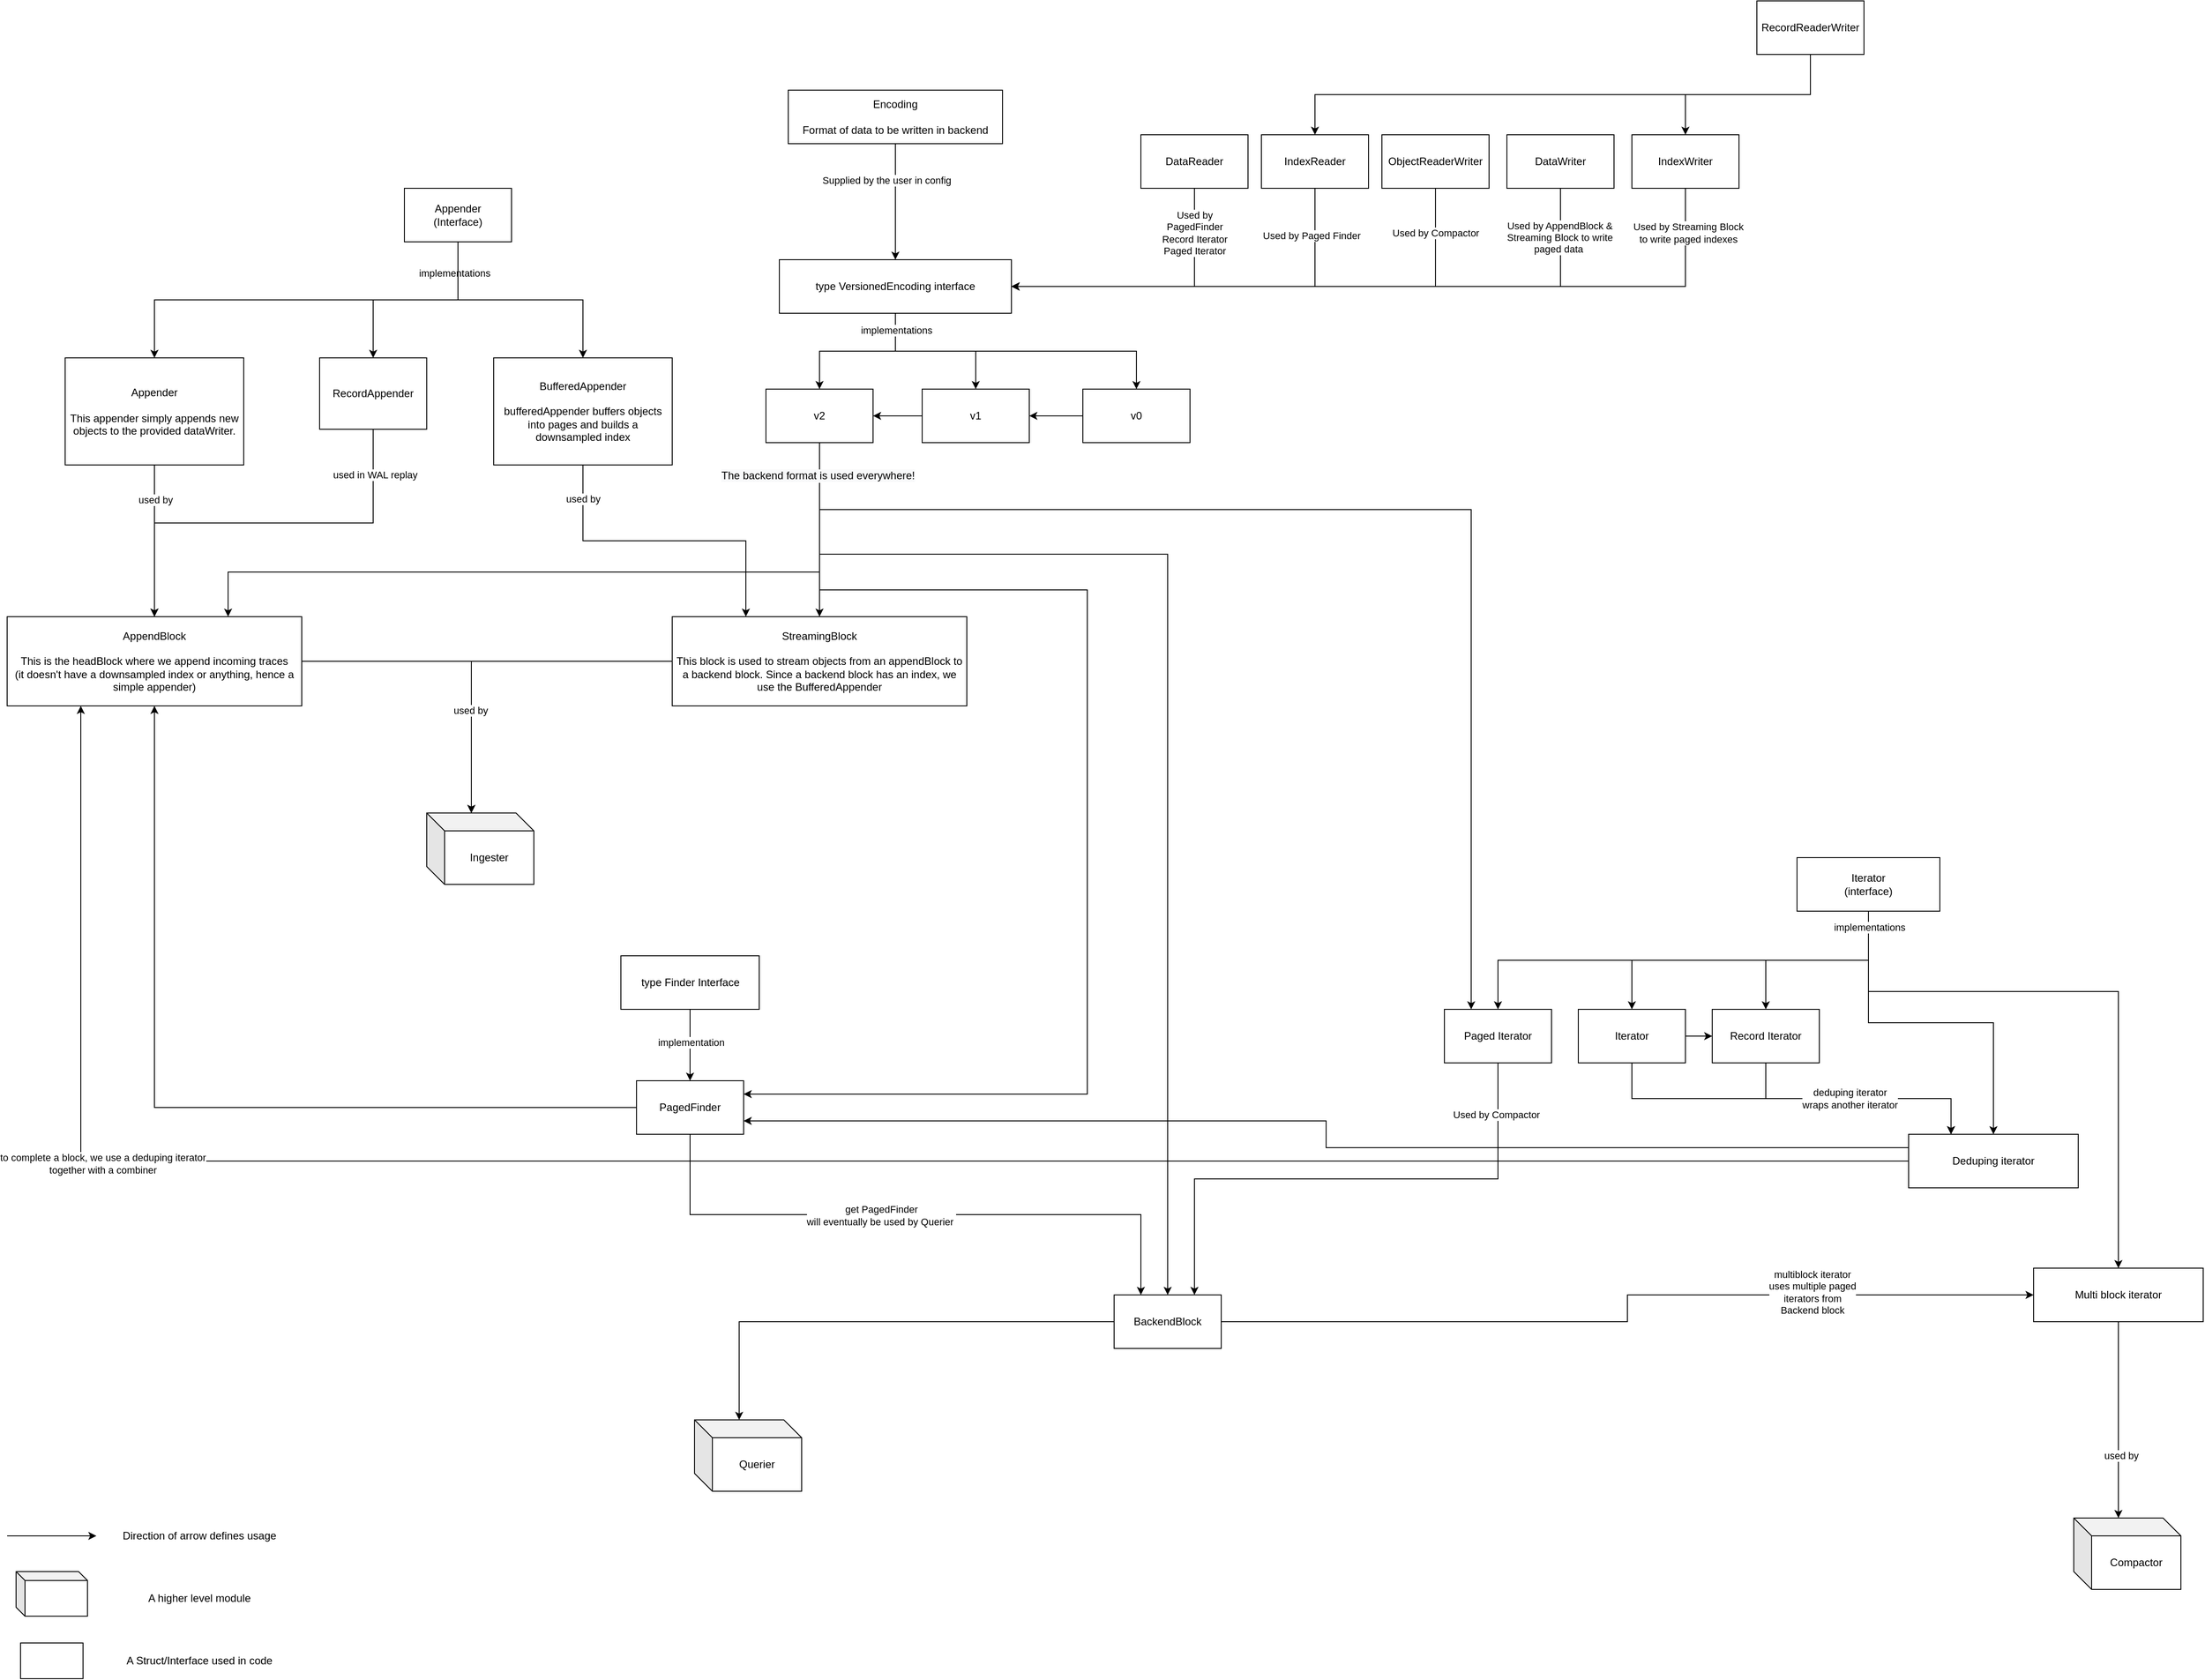 <mxfile version="14.2.3" type="device"><diagram id="fipMrtXJD5Bw3guFqnoV" name="Page-1"><mxGraphModel dx="4753" dy="2453" grid="1" gridSize="10" guides="1" tooltips="1" connect="1" arrows="1" fold="1" page="1" pageScale="1" pageWidth="3300" pageHeight="2339" math="0" shadow="0"><root><mxCell id="0"/><mxCell id="1" parent="0"/><mxCell id="oJI7bZxkLJ5yj7FFp4Nc-57" style="edgeStyle=orthogonalEdgeStyle;rounded=0;orthogonalLoop=1;jettySize=auto;html=1;exitX=0.5;exitY=1;exitDx=0;exitDy=0;entryX=0.5;entryY=0;entryDx=0;entryDy=0;" edge="1" parent="1" source="oJI7bZxkLJ5yj7FFp4Nc-1" target="oJI7bZxkLJ5yj7FFp4Nc-7"><mxGeometry relative="1" as="geometry"/></mxCell><mxCell id="oJI7bZxkLJ5yj7FFp4Nc-58" style="edgeStyle=orthogonalEdgeStyle;rounded=0;orthogonalLoop=1;jettySize=auto;html=1;exitX=0.5;exitY=1;exitDx=0;exitDy=0;" edge="1" parent="1" source="oJI7bZxkLJ5yj7FFp4Nc-1" target="oJI7bZxkLJ5yj7FFp4Nc-8"><mxGeometry relative="1" as="geometry"/></mxCell><mxCell id="oJI7bZxkLJ5yj7FFp4Nc-85" value="implementations" style="edgeLabel;html=1;align=center;verticalAlign=middle;resizable=0;points=[];" vertex="1" connectable="0" parent="oJI7bZxkLJ5yj7FFp4Nc-58"><mxGeometry x="-0.741" y="-4" relative="1" as="geometry"><mxPoint as="offset"/></mxGeometry></mxCell><mxCell id="oJI7bZxkLJ5yj7FFp4Nc-180" style="edgeStyle=orthogonalEdgeStyle;rounded=0;orthogonalLoop=1;jettySize=auto;html=1;exitX=0.5;exitY=1;exitDx=0;exitDy=0;entryX=0.5;entryY=0;entryDx=0;entryDy=0;" edge="1" parent="1" source="oJI7bZxkLJ5yj7FFp4Nc-1" target="oJI7bZxkLJ5yj7FFp4Nc-179"><mxGeometry relative="1" as="geometry"><mxPoint x="180" y="830" as="targetPoint"/></mxGeometry></mxCell><mxCell id="oJI7bZxkLJ5yj7FFp4Nc-1" value="Appender&lt;br&gt;(Interface)" style="rounded=0;whiteSpace=wrap;html=1;" vertex="1" parent="1"><mxGeometry x="495" y="640" width="120" height="60" as="geometry"/></mxCell><mxCell id="oJI7bZxkLJ5yj7FFp4Nc-109" style="edgeStyle=orthogonalEdgeStyle;rounded=0;orthogonalLoop=1;jettySize=auto;html=1;exitX=0;exitY=0.5;exitDx=0;exitDy=0;entryX=0;entryY=0;entryDx=50;entryDy=0;entryPerimeter=0;" edge="1" parent="1" source="oJI7bZxkLJ5yj7FFp4Nc-2" target="oJI7bZxkLJ5yj7FFp4Nc-107"><mxGeometry relative="1" as="geometry"/></mxCell><mxCell id="oJI7bZxkLJ5yj7FFp4Nc-2" value="StreamingBlock&lt;br&gt;&lt;br&gt;This block is used to stream objects from an appendBlock to a backend block. Since a backend block has an index, we use the BufferedAppender" style="rounded=0;whiteSpace=wrap;html=1;" vertex="1" parent="1"><mxGeometry x="795" y="1120" width="330" height="100" as="geometry"/></mxCell><mxCell id="oJI7bZxkLJ5yj7FFp4Nc-7" value="Appender&lt;br&gt;&lt;div&gt;&lt;br&gt;&lt;/div&gt;&lt;div&gt;This appender simply appends new objects&amp;nbsp;&lt;span&gt;to the provided dataWriter.&lt;/span&gt;&lt;/div&gt;" style="rounded=0;whiteSpace=wrap;html=1;" vertex="1" parent="1"><mxGeometry x="115" y="830" width="200" height="120" as="geometry"/></mxCell><mxCell id="oJI7bZxkLJ5yj7FFp4Nc-46" style="edgeStyle=orthogonalEdgeStyle;rounded=0;orthogonalLoop=1;jettySize=auto;html=1;exitX=0.5;exitY=1;exitDx=0;exitDy=0;entryX=0.25;entryY=0;entryDx=0;entryDy=0;" edge="1" parent="1" source="oJI7bZxkLJ5yj7FFp4Nc-8" target="oJI7bZxkLJ5yj7FFp4Nc-2"><mxGeometry relative="1" as="geometry"/></mxCell><mxCell id="oJI7bZxkLJ5yj7FFp4Nc-95" value="used by" style="edgeLabel;html=1;align=center;verticalAlign=middle;resizable=0;points=[];" vertex="1" connectable="0" parent="oJI7bZxkLJ5yj7FFp4Nc-46"><mxGeometry x="-0.783" relative="1" as="geometry"><mxPoint as="offset"/></mxGeometry></mxCell><mxCell id="oJI7bZxkLJ5yj7FFp4Nc-8" value="BufferedAppender&lt;br&gt;&lt;br&gt;&lt;div&gt;bufferedAppender buffers objects into pages and builds a downsampled&amp;nbsp;&lt;span&gt;index&lt;/span&gt;&lt;/div&gt;" style="rounded=0;whiteSpace=wrap;html=1;" vertex="1" parent="1"><mxGeometry x="595" y="830" width="200" height="120" as="geometry"/></mxCell><mxCell id="oJI7bZxkLJ5yj7FFp4Nc-41" style="edgeStyle=orthogonalEdgeStyle;rounded=0;orthogonalLoop=1;jettySize=auto;html=1;exitX=0.5;exitY=1;exitDx=0;exitDy=0;entryX=0.5;entryY=0;entryDx=0;entryDy=0;" edge="1" parent="1" source="oJI7bZxkLJ5yj7FFp4Nc-15" target="oJI7bZxkLJ5yj7FFp4Nc-19"><mxGeometry relative="1" as="geometry"/></mxCell><mxCell id="oJI7bZxkLJ5yj7FFp4Nc-42" style="edgeStyle=orthogonalEdgeStyle;rounded=0;orthogonalLoop=1;jettySize=auto;html=1;exitX=0.5;exitY=1;exitDx=0;exitDy=0;entryX=0.5;entryY=0;entryDx=0;entryDy=0;" edge="1" parent="1" source="oJI7bZxkLJ5yj7FFp4Nc-15" target="oJI7bZxkLJ5yj7FFp4Nc-18"><mxGeometry relative="1" as="geometry"/></mxCell><mxCell id="oJI7bZxkLJ5yj7FFp4Nc-43" style="edgeStyle=orthogonalEdgeStyle;rounded=0;orthogonalLoop=1;jettySize=auto;html=1;exitX=0.5;exitY=1;exitDx=0;exitDy=0;entryX=0.5;entryY=0;entryDx=0;entryDy=0;" edge="1" parent="1" source="oJI7bZxkLJ5yj7FFp4Nc-15" target="oJI7bZxkLJ5yj7FFp4Nc-17"><mxGeometry relative="1" as="geometry"/></mxCell><mxCell id="oJI7bZxkLJ5yj7FFp4Nc-86" value="implementations" style="edgeLabel;html=1;align=center;verticalAlign=middle;resizable=0;points=[];" vertex="1" connectable="0" parent="oJI7bZxkLJ5yj7FFp4Nc-43"><mxGeometry x="-0.897" y="1" relative="1" as="geometry"><mxPoint as="offset"/></mxGeometry></mxCell><mxCell id="oJI7bZxkLJ5yj7FFp4Nc-15" value="type VersionedEncoding interface" style="rounded=0;whiteSpace=wrap;html=1;" vertex="1" parent="1"><mxGeometry x="915" y="720" width="260" height="60" as="geometry"/></mxCell><mxCell id="oJI7bZxkLJ5yj7FFp4Nc-191" style="edgeStyle=orthogonalEdgeStyle;rounded=0;orthogonalLoop=1;jettySize=auto;html=1;exitX=0;exitY=0.5;exitDx=0;exitDy=0;entryX=1;entryY=0.5;entryDx=0;entryDy=0;" edge="1" parent="1" source="oJI7bZxkLJ5yj7FFp4Nc-17" target="oJI7bZxkLJ5yj7FFp4Nc-18"><mxGeometry relative="1" as="geometry"/></mxCell><mxCell id="oJI7bZxkLJ5yj7FFp4Nc-17" value="v0" style="whiteSpace=wrap;html=1;" vertex="1" parent="1"><mxGeometry x="1255" y="865" width="120" height="60" as="geometry"/></mxCell><mxCell id="oJI7bZxkLJ5yj7FFp4Nc-192" style="edgeStyle=orthogonalEdgeStyle;rounded=0;orthogonalLoop=1;jettySize=auto;html=1;exitX=0;exitY=0.5;exitDx=0;exitDy=0;entryX=1;entryY=0.5;entryDx=0;entryDy=0;" edge="1" parent="1" source="oJI7bZxkLJ5yj7FFp4Nc-18" target="oJI7bZxkLJ5yj7FFp4Nc-19"><mxGeometry relative="1" as="geometry"/></mxCell><mxCell id="oJI7bZxkLJ5yj7FFp4Nc-18" value="v1" style="whiteSpace=wrap;html=1;" vertex="1" parent="1"><mxGeometry x="1075" y="865" width="120" height="60" as="geometry"/></mxCell><mxCell id="oJI7bZxkLJ5yj7FFp4Nc-51" style="edgeStyle=orthogonalEdgeStyle;rounded=0;orthogonalLoop=1;jettySize=auto;html=1;exitX=0.5;exitY=1;exitDx=0;exitDy=0;entryX=0.5;entryY=0;entryDx=0;entryDy=0;" edge="1" parent="1" source="oJI7bZxkLJ5yj7FFp4Nc-19" target="oJI7bZxkLJ5yj7FFp4Nc-2"><mxGeometry relative="1" as="geometry"/></mxCell><mxCell id="oJI7bZxkLJ5yj7FFp4Nc-56" style="edgeStyle=orthogonalEdgeStyle;rounded=0;orthogonalLoop=1;jettySize=auto;html=1;exitX=0.5;exitY=1;exitDx=0;exitDy=0;entryX=0.5;entryY=0;entryDx=0;entryDy=0;" edge="1" parent="1" source="oJI7bZxkLJ5yj7FFp4Nc-19" target="oJI7bZxkLJ5yj7FFp4Nc-55"><mxGeometry relative="1" as="geometry"><mxPoint x="1370.0" y="1310" as="targetPoint"/><Array as="points"><mxPoint x="960" y="1050"/><mxPoint x="1350" y="1050"/></Array></mxGeometry></mxCell><mxCell id="oJI7bZxkLJ5yj7FFp4Nc-168" style="edgeStyle=orthogonalEdgeStyle;rounded=0;orthogonalLoop=1;jettySize=auto;html=1;exitX=0.5;exitY=1;exitDx=0;exitDy=0;entryX=0.25;entryY=0;entryDx=0;entryDy=0;" edge="1" parent="1" source="oJI7bZxkLJ5yj7FFp4Nc-19" target="oJI7bZxkLJ5yj7FFp4Nc-98"><mxGeometry relative="1" as="geometry"><Array as="points"><mxPoint x="960" y="1000"/><mxPoint x="1690" y="1000"/></Array></mxGeometry></mxCell><mxCell id="oJI7bZxkLJ5yj7FFp4Nc-170" style="edgeStyle=orthogonalEdgeStyle;rounded=0;orthogonalLoop=1;jettySize=auto;html=1;exitX=0.5;exitY=1;exitDx=0;exitDy=0;entryX=1;entryY=0.25;entryDx=0;entryDy=0;" edge="1" parent="1" source="oJI7bZxkLJ5yj7FFp4Nc-19" target="oJI7bZxkLJ5yj7FFp4Nc-59"><mxGeometry relative="1" as="geometry"><Array as="points"><mxPoint x="960" y="1090"/><mxPoint x="1260" y="1090"/><mxPoint x="1260" y="1655"/></Array></mxGeometry></mxCell><mxCell id="oJI7bZxkLJ5yj7FFp4Nc-187" style="edgeStyle=orthogonalEdgeStyle;rounded=0;orthogonalLoop=1;jettySize=auto;html=1;exitX=0.5;exitY=1;exitDx=0;exitDy=0;entryX=0.75;entryY=0;entryDx=0;entryDy=0;" edge="1" parent="1" source="oJI7bZxkLJ5yj7FFp4Nc-19" target="oJI7bZxkLJ5yj7FFp4Nc-20"><mxGeometry relative="1" as="geometry"><Array as="points"><mxPoint x="960" y="1070"/><mxPoint x="297" y="1070"/></Array></mxGeometry></mxCell><mxCell id="oJI7bZxkLJ5yj7FFp4Nc-190" value="&lt;span style=&quot;font-size: 12px ; background-color: rgb(248 , 249 , 250)&quot;&gt;The backend format is used everywhere!&lt;/span&gt;" style="edgeLabel;html=1;align=center;verticalAlign=middle;resizable=0;points=[];" vertex="1" connectable="0" parent="oJI7bZxkLJ5yj7FFp4Nc-187"><mxGeometry x="-0.914" y="-2" relative="1" as="geometry"><mxPoint as="offset"/></mxGeometry></mxCell><mxCell id="oJI7bZxkLJ5yj7FFp4Nc-19" value="v2" style="whiteSpace=wrap;html=1;" vertex="1" parent="1"><mxGeometry x="900" y="865" width="120" height="60" as="geometry"/></mxCell><mxCell id="oJI7bZxkLJ5yj7FFp4Nc-108" style="edgeStyle=orthogonalEdgeStyle;rounded=0;orthogonalLoop=1;jettySize=auto;html=1;exitX=1;exitY=0.5;exitDx=0;exitDy=0;entryX=0;entryY=0;entryDx=50;entryDy=0;entryPerimeter=0;" edge="1" parent="1" source="oJI7bZxkLJ5yj7FFp4Nc-20" target="oJI7bZxkLJ5yj7FFp4Nc-107"><mxGeometry relative="1" as="geometry"/></mxCell><mxCell id="oJI7bZxkLJ5yj7FFp4Nc-110" value="used by" style="edgeLabel;html=1;align=center;verticalAlign=middle;resizable=0;points=[];" vertex="1" connectable="0" parent="oJI7bZxkLJ5yj7FFp4Nc-108"><mxGeometry x="0.362" y="-1" relative="1" as="geometry"><mxPoint as="offset"/></mxGeometry></mxCell><mxCell id="oJI7bZxkLJ5yj7FFp4Nc-20" value="AppendBlock&lt;br&gt;&lt;br&gt;This is the headBlock where we append incoming traces&lt;br&gt;(it doesn't have a downsampled index or anything, hence a simple appender)" style="rounded=0;whiteSpace=wrap;html=1;" vertex="1" parent="1"><mxGeometry x="50" y="1120" width="330" height="100" as="geometry"/></mxCell><mxCell id="oJI7bZxkLJ5yj7FFp4Nc-22" style="edgeStyle=orthogonalEdgeStyle;rounded=0;orthogonalLoop=1;jettySize=auto;html=1;exitX=0.5;exitY=1;exitDx=0;exitDy=0;entryX=0.5;entryY=0;entryDx=0;entryDy=0;" edge="1" parent="1" target="oJI7bZxkLJ5yj7FFp4Nc-20" source="oJI7bZxkLJ5yj7FFp4Nc-7"><mxGeometry relative="1" as="geometry"><mxPoint x="985" y="730" as="sourcePoint"/><mxPoint x="570" y="1060" as="targetPoint"/></mxGeometry></mxCell><mxCell id="oJI7bZxkLJ5yj7FFp4Nc-96" value="used by" style="edgeLabel;html=1;align=center;verticalAlign=middle;resizable=0;points=[];" vertex="1" connectable="0" parent="oJI7bZxkLJ5yj7FFp4Nc-22"><mxGeometry x="-0.543" y="1" relative="1" as="geometry"><mxPoint as="offset"/></mxGeometry></mxCell><mxCell id="oJI7bZxkLJ5yj7FFp4Nc-29" value="Encoding&lt;br&gt;&lt;br&gt;Format of data to be written in backend" style="whiteSpace=wrap;html=1;" vertex="1" parent="1"><mxGeometry x="925" y="530" width="240" height="60" as="geometry"/></mxCell><mxCell id="oJI7bZxkLJ5yj7FFp4Nc-31" value="" style="endArrow=classic;html=1;exitX=0.5;exitY=1;exitDx=0;exitDy=0;entryX=0.5;entryY=0;entryDx=0;entryDy=0;" edge="1" parent="1" source="oJI7bZxkLJ5yj7FFp4Nc-29" target="oJI7bZxkLJ5yj7FFp4Nc-15"><mxGeometry width="50" height="50" relative="1" as="geometry"><mxPoint x="1535.0" y="600" as="sourcePoint"/><mxPoint x="1230" y="740" as="targetPoint"/></mxGeometry></mxCell><mxCell id="oJI7bZxkLJ5yj7FFp4Nc-32" value="Supplied by the user in config" style="edgeLabel;html=1;align=center;verticalAlign=middle;resizable=0;points=[];" vertex="1" connectable="0" parent="oJI7bZxkLJ5yj7FFp4Nc-31"><mxGeometry x="-0.429" relative="1" as="geometry"><mxPoint x="-10" y="3.33" as="offset"/></mxGeometry></mxCell><mxCell id="oJI7bZxkLJ5yj7FFp4Nc-103" style="edgeStyle=orthogonalEdgeStyle;rounded=0;orthogonalLoop=1;jettySize=auto;html=1;exitX=1;exitY=0.5;exitDx=0;exitDy=0;entryX=0;entryY=0.5;entryDx=0;entryDy=0;" edge="1" parent="1" source="oJI7bZxkLJ5yj7FFp4Nc-55" target="oJI7bZxkLJ5yj7FFp4Nc-68"><mxGeometry relative="1" as="geometry"><mxPoint x="1650.0" y="1910" as="sourcePoint"/></mxGeometry></mxCell><mxCell id="oJI7bZxkLJ5yj7FFp4Nc-104" value="multiblock iterator&lt;br&gt;uses multiple paged&lt;br&gt;iterators from&lt;br&gt;Backend block" style="edgeLabel;html=1;align=center;verticalAlign=middle;resizable=0;points=[];" vertex="1" connectable="0" parent="oJI7bZxkLJ5yj7FFp4Nc-103"><mxGeometry x="0.471" y="3" relative="1" as="geometry"><mxPoint as="offset"/></mxGeometry></mxCell><mxCell id="oJI7bZxkLJ5yj7FFp4Nc-152" style="edgeStyle=orthogonalEdgeStyle;rounded=0;orthogonalLoop=1;jettySize=auto;html=1;exitX=0;exitY=0.5;exitDx=0;exitDy=0;entryX=0;entryY=0;entryDx=50;entryDy=0;entryPerimeter=0;" edge="1" parent="1" source="oJI7bZxkLJ5yj7FFp4Nc-55" target="oJI7bZxkLJ5yj7FFp4Nc-151"><mxGeometry relative="1" as="geometry"/></mxCell><mxCell id="oJI7bZxkLJ5yj7FFp4Nc-55" value="BackendBlock" style="whiteSpace=wrap;html=1;" vertex="1" parent="1"><mxGeometry x="1290" y="1880" width="120" height="60" as="geometry"/></mxCell><mxCell id="oJI7bZxkLJ5yj7FFp4Nc-63" style="edgeStyle=orthogonalEdgeStyle;rounded=0;orthogonalLoop=1;jettySize=auto;html=1;exitX=0;exitY=0.5;exitDx=0;exitDy=0;entryX=0.5;entryY=1;entryDx=0;entryDy=0;" edge="1" parent="1" source="oJI7bZxkLJ5yj7FFp4Nc-59" target="oJI7bZxkLJ5yj7FFp4Nc-20"><mxGeometry relative="1" as="geometry"/></mxCell><mxCell id="oJI7bZxkLJ5yj7FFp4Nc-165" style="edgeStyle=orthogonalEdgeStyle;rounded=0;orthogonalLoop=1;jettySize=auto;html=1;exitX=0.5;exitY=1;exitDx=0;exitDy=0;entryX=0.25;entryY=0;entryDx=0;entryDy=0;" edge="1" parent="1" source="oJI7bZxkLJ5yj7FFp4Nc-59" target="oJI7bZxkLJ5yj7FFp4Nc-55"><mxGeometry relative="1" as="geometry"/></mxCell><mxCell id="oJI7bZxkLJ5yj7FFp4Nc-166" value="get PagedFinder&lt;br&gt;will eventually be used by Querier&amp;nbsp;" style="edgeLabel;html=1;align=center;verticalAlign=middle;resizable=0;points=[];" vertex="1" connectable="0" parent="oJI7bZxkLJ5yj7FFp4Nc-165"><mxGeometry x="-0.112" y="-1" relative="1" as="geometry"><mxPoint as="offset"/></mxGeometry></mxCell><mxCell id="oJI7bZxkLJ5yj7FFp4Nc-59" value="PagedFinder" style="whiteSpace=wrap;html=1;" vertex="1" parent="1"><mxGeometry x="755" y="1640" width="120" height="60" as="geometry"/></mxCell><mxCell id="oJI7bZxkLJ5yj7FFp4Nc-61" style="edgeStyle=orthogonalEdgeStyle;rounded=0;orthogonalLoop=1;jettySize=auto;html=1;exitX=0.5;exitY=1;exitDx=0;exitDy=0;" edge="1" parent="1" source="oJI7bZxkLJ5yj7FFp4Nc-60" target="oJI7bZxkLJ5yj7FFp4Nc-59"><mxGeometry relative="1" as="geometry"/></mxCell><mxCell id="oJI7bZxkLJ5yj7FFp4Nc-178" value="implementation" style="edgeLabel;html=1;align=center;verticalAlign=middle;resizable=0;points=[];" vertex="1" connectable="0" parent="oJI7bZxkLJ5yj7FFp4Nc-61"><mxGeometry x="-0.092" y="1" relative="1" as="geometry"><mxPoint as="offset"/></mxGeometry></mxCell><mxCell id="oJI7bZxkLJ5yj7FFp4Nc-60" value="type Finder Interface" style="whiteSpace=wrap;html=1;" vertex="1" parent="1"><mxGeometry x="737.5" y="1500" width="155" height="60" as="geometry"/></mxCell><mxCell id="oJI7bZxkLJ5yj7FFp4Nc-70" style="edgeStyle=orthogonalEdgeStyle;rounded=0;orthogonalLoop=1;jettySize=auto;html=1;exitX=0.5;exitY=1;exitDx=0;exitDy=0;" edge="1" parent="1" source="oJI7bZxkLJ5yj7FFp4Nc-64" target="oJI7bZxkLJ5yj7FFp4Nc-66"><mxGeometry relative="1" as="geometry"/></mxCell><mxCell id="oJI7bZxkLJ5yj7FFp4Nc-71" style="edgeStyle=orthogonalEdgeStyle;rounded=0;orthogonalLoop=1;jettySize=auto;html=1;exitX=0.5;exitY=1;exitDx=0;exitDy=0;entryX=0.5;entryY=0;entryDx=0;entryDy=0;" edge="1" parent="1" source="oJI7bZxkLJ5yj7FFp4Nc-64" target="oJI7bZxkLJ5yj7FFp4Nc-67"><mxGeometry relative="1" as="geometry"/></mxCell><mxCell id="oJI7bZxkLJ5yj7FFp4Nc-75" style="edgeStyle=orthogonalEdgeStyle;rounded=0;orthogonalLoop=1;jettySize=auto;html=1;exitX=0.5;exitY=1;exitDx=0;exitDy=0;" edge="1" parent="1" source="oJI7bZxkLJ5yj7FFp4Nc-64" target="oJI7bZxkLJ5yj7FFp4Nc-74"><mxGeometry relative="1" as="geometry"/></mxCell><mxCell id="oJI7bZxkLJ5yj7FFp4Nc-99" style="edgeStyle=orthogonalEdgeStyle;rounded=0;orthogonalLoop=1;jettySize=auto;html=1;exitX=0.5;exitY=1;exitDx=0;exitDy=0;entryX=0.5;entryY=0;entryDx=0;entryDy=0;" edge="1" parent="1" source="oJI7bZxkLJ5yj7FFp4Nc-64" target="oJI7bZxkLJ5yj7FFp4Nc-98"><mxGeometry relative="1" as="geometry"/></mxCell><mxCell id="oJI7bZxkLJ5yj7FFp4Nc-100" style="edgeStyle=orthogonalEdgeStyle;rounded=0;orthogonalLoop=1;jettySize=auto;html=1;exitX=0.5;exitY=1;exitDx=0;exitDy=0;entryX=0.5;entryY=0;entryDx=0;entryDy=0;" edge="1" parent="1" source="oJI7bZxkLJ5yj7FFp4Nc-64" target="oJI7bZxkLJ5yj7FFp4Nc-68"><mxGeometry relative="1" as="geometry"><Array as="points"><mxPoint x="2135" y="1540"/><mxPoint x="2415" y="1540"/></Array></mxGeometry></mxCell><mxCell id="oJI7bZxkLJ5yj7FFp4Nc-64" value="Iterator&lt;br&gt;(interface)" style="whiteSpace=wrap;html=1;" vertex="1" parent="1"><mxGeometry x="2055" y="1390" width="160" height="60" as="geometry"/></mxCell><mxCell id="oJI7bZxkLJ5yj7FFp4Nc-77" style="edgeStyle=orthogonalEdgeStyle;rounded=0;orthogonalLoop=1;jettySize=auto;html=1;exitX=0.5;exitY=1;exitDx=0;exitDy=0;entryX=0.25;entryY=0;entryDx=0;entryDy=0;" edge="1" parent="1" source="oJI7bZxkLJ5yj7FFp4Nc-66" target="oJI7bZxkLJ5yj7FFp4Nc-67"><mxGeometry relative="1" as="geometry"/></mxCell><mxCell id="oJI7bZxkLJ5yj7FFp4Nc-111" style="edgeStyle=orthogonalEdgeStyle;rounded=0;orthogonalLoop=1;jettySize=auto;html=1;exitX=1;exitY=0.5;exitDx=0;exitDy=0;entryX=0;entryY=0.5;entryDx=0;entryDy=0;" edge="1" parent="1" source="oJI7bZxkLJ5yj7FFp4Nc-66" target="oJI7bZxkLJ5yj7FFp4Nc-74"><mxGeometry relative="1" as="geometry"/></mxCell><mxCell id="oJI7bZxkLJ5yj7FFp4Nc-66" value="Iterator" style="whiteSpace=wrap;html=1;" vertex="1" parent="1"><mxGeometry x="1810" y="1560" width="120" height="60" as="geometry"/></mxCell><mxCell id="oJI7bZxkLJ5yj7FFp4Nc-161" style="edgeStyle=orthogonalEdgeStyle;rounded=0;orthogonalLoop=1;jettySize=auto;html=1;exitX=0;exitY=0.5;exitDx=0;exitDy=0;entryX=0.25;entryY=1;entryDx=0;entryDy=0;" edge="1" parent="1" source="oJI7bZxkLJ5yj7FFp4Nc-67" target="oJI7bZxkLJ5yj7FFp4Nc-20"><mxGeometry relative="1" as="geometry"/></mxCell><mxCell id="oJI7bZxkLJ5yj7FFp4Nc-163" value="to complete a block, we use a deduping iterator&lt;br&gt;together with a combiner" style="edgeLabel;html=1;align=center;verticalAlign=middle;resizable=0;points=[];" vertex="1" connectable="0" parent="oJI7bZxkLJ5yj7FFp4Nc-161"><mxGeometry x="0.583" y="2" relative="1" as="geometry"><mxPoint x="1" y="1" as="offset"/></mxGeometry></mxCell><mxCell id="oJI7bZxkLJ5yj7FFp4Nc-172" style="edgeStyle=orthogonalEdgeStyle;rounded=0;orthogonalLoop=1;jettySize=auto;html=1;exitX=0;exitY=0.25;exitDx=0;exitDy=0;entryX=1;entryY=0.75;entryDx=0;entryDy=0;" edge="1" parent="1" source="oJI7bZxkLJ5yj7FFp4Nc-67" target="oJI7bZxkLJ5yj7FFp4Nc-59"><mxGeometry relative="1" as="geometry"/></mxCell><mxCell id="oJI7bZxkLJ5yj7FFp4Nc-67" value="Deduping iterator" style="whiteSpace=wrap;html=1;" vertex="1" parent="1"><mxGeometry x="2180" y="1700" width="190" height="60" as="geometry"/></mxCell><mxCell id="oJI7bZxkLJ5yj7FFp4Nc-83" style="edgeStyle=orthogonalEdgeStyle;rounded=0;orthogonalLoop=1;jettySize=auto;html=1;exitX=0.5;exitY=1;exitDx=0;exitDy=0;entryX=0;entryY=0;entryDx=50.0;entryDy=0;entryPerimeter=0;" edge="1" parent="1" source="oJI7bZxkLJ5yj7FFp4Nc-68" target="oJI7bZxkLJ5yj7FFp4Nc-113"><mxGeometry relative="1" as="geometry"><mxPoint x="2415" y="2130" as="targetPoint"/></mxGeometry></mxCell><mxCell id="oJI7bZxkLJ5yj7FFp4Nc-84" value="used by" style="edgeLabel;html=1;align=center;verticalAlign=middle;resizable=0;points=[];" vertex="1" connectable="0" parent="oJI7bZxkLJ5yj7FFp4Nc-83"><mxGeometry x="0.359" y="3" relative="1" as="geometry"><mxPoint as="offset"/></mxGeometry></mxCell><mxCell id="oJI7bZxkLJ5yj7FFp4Nc-68" value="Multi block iterator" style="whiteSpace=wrap;html=1;" vertex="1" parent="1"><mxGeometry x="2320" y="1850" width="190" height="60" as="geometry"/></mxCell><mxCell id="oJI7bZxkLJ5yj7FFp4Nc-78" style="edgeStyle=orthogonalEdgeStyle;rounded=0;orthogonalLoop=1;jettySize=auto;html=1;exitX=0.5;exitY=1;exitDx=0;exitDy=0;entryX=0.25;entryY=0;entryDx=0;entryDy=0;" edge="1" parent="1" source="oJI7bZxkLJ5yj7FFp4Nc-74" target="oJI7bZxkLJ5yj7FFp4Nc-67"><mxGeometry relative="1" as="geometry"/></mxCell><mxCell id="oJI7bZxkLJ5yj7FFp4Nc-79" value="deduping iterator&lt;br&gt;wraps another iterator" style="edgeLabel;html=1;align=center;verticalAlign=middle;resizable=0;points=[];" vertex="1" connectable="0" parent="oJI7bZxkLJ5yj7FFp4Nc-78"><mxGeometry x="-0.157" relative="1" as="geometry"><mxPoint x="12.76" as="offset"/></mxGeometry></mxCell><mxCell id="oJI7bZxkLJ5yj7FFp4Nc-74" value="Record Iterator" style="whiteSpace=wrap;html=1;" vertex="1" parent="1"><mxGeometry x="1960" y="1560" width="120" height="60" as="geometry"/></mxCell><mxCell id="oJI7bZxkLJ5yj7FFp4Nc-76" value="implementations" style="edgeLabel;html=1;align=center;verticalAlign=middle;resizable=0;points=[];" vertex="1" connectable="0" parent="1"><mxGeometry x="2136" y="1467.931" as="geometry"/></mxCell><mxCell id="oJI7bZxkLJ5yj7FFp4Nc-164" style="edgeStyle=orthogonalEdgeStyle;rounded=0;orthogonalLoop=1;jettySize=auto;html=1;exitX=0.5;exitY=1;exitDx=0;exitDy=0;entryX=0.75;entryY=0;entryDx=0;entryDy=0;" edge="1" parent="1" source="oJI7bZxkLJ5yj7FFp4Nc-98" target="oJI7bZxkLJ5yj7FFp4Nc-55"><mxGeometry relative="1" as="geometry"/></mxCell><mxCell id="oJI7bZxkLJ5yj7FFp4Nc-171" value="Used by Compactor" style="edgeLabel;html=1;align=center;verticalAlign=middle;resizable=0;points=[];" vertex="1" connectable="0" parent="oJI7bZxkLJ5yj7FFp4Nc-164"><mxGeometry x="-0.807" y="-2" relative="1" as="geometry"><mxPoint as="offset"/></mxGeometry></mxCell><mxCell id="oJI7bZxkLJ5yj7FFp4Nc-98" value="Paged Iterator" style="whiteSpace=wrap;html=1;" vertex="1" parent="1"><mxGeometry x="1660" y="1560" width="120" height="60" as="geometry"/></mxCell><mxCell id="oJI7bZxkLJ5yj7FFp4Nc-107" value="Ingester" style="shape=cube;whiteSpace=wrap;html=1;boundedLbl=1;backgroundOutline=1;darkOpacity=0.05;darkOpacity2=0.1;" vertex="1" parent="1"><mxGeometry x="520" y="1340" width="120" height="80" as="geometry"/></mxCell><mxCell id="oJI7bZxkLJ5yj7FFp4Nc-113" value="Compactor" style="shape=cube;whiteSpace=wrap;html=1;boundedLbl=1;backgroundOutline=1;darkOpacity=0.05;darkOpacity2=0.1;" vertex="1" parent="1"><mxGeometry x="2365" y="2130" width="120" height="80" as="geometry"/></mxCell><mxCell id="oJI7bZxkLJ5yj7FFp4Nc-127" value="DataReader" style="whiteSpace=wrap;html=1;" vertex="1" parent="1"><mxGeometry x="1320" y="580" width="120" height="60" as="geometry"/></mxCell><mxCell id="oJI7bZxkLJ5yj7FFp4Nc-144" style="edgeStyle=orthogonalEdgeStyle;rounded=0;orthogonalLoop=1;jettySize=auto;html=1;exitX=0.5;exitY=1;exitDx=0;exitDy=0;entryX=1;entryY=0.5;entryDx=0;entryDy=0;" edge="1" parent="1" source="oJI7bZxkLJ5yj7FFp4Nc-128" target="oJI7bZxkLJ5yj7FFp4Nc-15"><mxGeometry relative="1" as="geometry"/></mxCell><mxCell id="oJI7bZxkLJ5yj7FFp4Nc-150" value="Used by AppendBlock &amp;amp;&lt;br&gt;Streaming Block to write&lt;br&gt;paged data&amp;nbsp;" style="edgeLabel;html=1;align=center;verticalAlign=middle;resizable=0;points=[];" vertex="1" connectable="0" parent="oJI7bZxkLJ5yj7FFp4Nc-144"><mxGeometry x="-0.848" y="-1" relative="1" as="geometry"><mxPoint as="offset"/></mxGeometry></mxCell><mxCell id="oJI7bZxkLJ5yj7FFp4Nc-128" value="DataWriter" style="whiteSpace=wrap;html=1;" vertex="1" parent="1"><mxGeometry x="1730" y="580" width="120" height="60" as="geometry"/></mxCell><mxCell id="oJI7bZxkLJ5yj7FFp4Nc-141" style="edgeStyle=orthogonalEdgeStyle;rounded=0;orthogonalLoop=1;jettySize=auto;html=1;exitX=0.5;exitY=1;exitDx=0;exitDy=0;entryX=1;entryY=0.5;entryDx=0;entryDy=0;" edge="1" parent="1" source="oJI7bZxkLJ5yj7FFp4Nc-129" target="oJI7bZxkLJ5yj7FFp4Nc-15"><mxGeometry relative="1" as="geometry"/></mxCell><mxCell id="oJI7bZxkLJ5yj7FFp4Nc-173" value="Used by Paged Finder" style="edgeLabel;html=1;align=center;verticalAlign=middle;resizable=0;points=[];" vertex="1" connectable="0" parent="oJI7bZxkLJ5yj7FFp4Nc-141"><mxGeometry x="-0.766" y="-4" relative="1" as="geometry"><mxPoint as="offset"/></mxGeometry></mxCell><mxCell id="oJI7bZxkLJ5yj7FFp4Nc-129" value="IndexReader" style="whiteSpace=wrap;html=1;" vertex="1" parent="1"><mxGeometry x="1455" y="580" width="120" height="60" as="geometry"/></mxCell><mxCell id="oJI7bZxkLJ5yj7FFp4Nc-146" style="edgeStyle=orthogonalEdgeStyle;rounded=0;orthogonalLoop=1;jettySize=auto;html=1;exitX=0.5;exitY=1;exitDx=0;exitDy=0;entryX=1;entryY=0.5;entryDx=0;entryDy=0;" edge="1" parent="1" source="oJI7bZxkLJ5yj7FFp4Nc-130" target="oJI7bZxkLJ5yj7FFp4Nc-15"><mxGeometry relative="1" as="geometry"/></mxCell><mxCell id="oJI7bZxkLJ5yj7FFp4Nc-149" value="Used by Streaming Block&lt;br&gt;to write paged indexes" style="edgeLabel;html=1;align=center;verticalAlign=middle;resizable=0;points=[];" vertex="1" connectable="0" parent="oJI7bZxkLJ5yj7FFp4Nc-146"><mxGeometry x="-0.884" y="3" relative="1" as="geometry"><mxPoint as="offset"/></mxGeometry></mxCell><mxCell id="oJI7bZxkLJ5yj7FFp4Nc-130" value="IndexWriter" style="whiteSpace=wrap;html=1;" vertex="1" parent="1"><mxGeometry x="1870" y="580" width="120" height="60" as="geometry"/></mxCell><mxCell id="oJI7bZxkLJ5yj7FFp4Nc-142" style="edgeStyle=orthogonalEdgeStyle;rounded=0;orthogonalLoop=1;jettySize=auto;html=1;exitX=0.5;exitY=1;exitDx=0;exitDy=0;entryX=1;entryY=0.5;entryDx=0;entryDy=0;" edge="1" parent="1" source="oJI7bZxkLJ5yj7FFp4Nc-131" target="oJI7bZxkLJ5yj7FFp4Nc-15"><mxGeometry relative="1" as="geometry"/></mxCell><mxCell id="oJI7bZxkLJ5yj7FFp4Nc-160" value="Used by Compactor" style="edgeLabel;html=1;align=center;verticalAlign=middle;resizable=0;points=[];" vertex="1" connectable="0" parent="oJI7bZxkLJ5yj7FFp4Nc-142"><mxGeometry x="-0.829" relative="1" as="geometry"><mxPoint as="offset"/></mxGeometry></mxCell><mxCell id="oJI7bZxkLJ5yj7FFp4Nc-131" value="ObjectReaderWriter" style="whiteSpace=wrap;html=1;" vertex="1" parent="1"><mxGeometry x="1590" y="580" width="120" height="60" as="geometry"/></mxCell><mxCell id="oJI7bZxkLJ5yj7FFp4Nc-176" style="edgeStyle=orthogonalEdgeStyle;rounded=0;orthogonalLoop=1;jettySize=auto;html=1;exitX=0.5;exitY=1;exitDx=0;exitDy=0;entryX=0.5;entryY=0;entryDx=0;entryDy=0;" edge="1" parent="1" source="oJI7bZxkLJ5yj7FFp4Nc-132" target="oJI7bZxkLJ5yj7FFp4Nc-129"><mxGeometry relative="1" as="geometry"/></mxCell><mxCell id="oJI7bZxkLJ5yj7FFp4Nc-177" style="edgeStyle=orthogonalEdgeStyle;rounded=0;orthogonalLoop=1;jettySize=auto;html=1;exitX=0.5;exitY=1;exitDx=0;exitDy=0;entryX=0.5;entryY=0;entryDx=0;entryDy=0;" edge="1" parent="1" source="oJI7bZxkLJ5yj7FFp4Nc-132" target="oJI7bZxkLJ5yj7FFp4Nc-130"><mxGeometry relative="1" as="geometry"/></mxCell><mxCell id="oJI7bZxkLJ5yj7FFp4Nc-132" value="RecordReaderWriter" style="whiteSpace=wrap;html=1;" vertex="1" parent="1"><mxGeometry x="2010" y="430" width="120" height="60" as="geometry"/></mxCell><mxCell id="oJI7bZxkLJ5yj7FFp4Nc-140" style="edgeStyle=orthogonalEdgeStyle;rounded=0;orthogonalLoop=1;jettySize=auto;html=1;exitX=0.5;exitY=1;exitDx=0;exitDy=0;entryX=1;entryY=0.5;entryDx=0;entryDy=0;" edge="1" parent="1" source="oJI7bZxkLJ5yj7FFp4Nc-127" target="oJI7bZxkLJ5yj7FFp4Nc-15"><mxGeometry relative="1" as="geometry"><mxPoint x="1440.0" y="720.0" as="sourcePoint"/><mxPoint x="1530.0" y="805.0" as="targetPoint"/></mxGeometry></mxCell><mxCell id="oJI7bZxkLJ5yj7FFp4Nc-175" value="Used by&lt;br&gt;PagedFinder&lt;br&gt;Record Iterator&lt;br&gt;Paged Iterator" style="edgeLabel;html=1;align=center;verticalAlign=middle;resizable=0;points=[];" vertex="1" connectable="0" parent="oJI7bZxkLJ5yj7FFp4Nc-140"><mxGeometry x="-0.748" relative="1" as="geometry"><mxPoint y="10" as="offset"/></mxGeometry></mxCell><mxCell id="oJI7bZxkLJ5yj7FFp4Nc-151" value="Querier" style="shape=cube;whiteSpace=wrap;html=1;boundedLbl=1;backgroundOutline=1;darkOpacity=0.05;darkOpacity2=0.1;" vertex="1" parent="1"><mxGeometry x="820" y="2020" width="120" height="80" as="geometry"/></mxCell><mxCell id="oJI7bZxkLJ5yj7FFp4Nc-188" style="edgeStyle=orthogonalEdgeStyle;rounded=0;orthogonalLoop=1;jettySize=auto;html=1;exitX=0.5;exitY=1;exitDx=0;exitDy=0;entryX=0.5;entryY=0;entryDx=0;entryDy=0;" edge="1" parent="1" source="oJI7bZxkLJ5yj7FFp4Nc-179" target="oJI7bZxkLJ5yj7FFp4Nc-20"><mxGeometry relative="1" as="geometry"/></mxCell><mxCell id="oJI7bZxkLJ5yj7FFp4Nc-189" value="used in WAL replay" style="edgeLabel;html=1;align=center;verticalAlign=middle;resizable=0;points=[];" vertex="1" connectable="0" parent="oJI7bZxkLJ5yj7FFp4Nc-188"><mxGeometry x="-0.775" y="2" relative="1" as="geometry"><mxPoint as="offset"/></mxGeometry></mxCell><mxCell id="oJI7bZxkLJ5yj7FFp4Nc-179" value="RecordAppender" style="whiteSpace=wrap;html=1;" vertex="1" parent="1"><mxGeometry x="400" y="830" width="120" height="80" as="geometry"/></mxCell><mxCell id="oJI7bZxkLJ5yj7FFp4Nc-193" value="" style="endArrow=classic;html=1;" edge="1" parent="1"><mxGeometry width="50" height="50" relative="1" as="geometry"><mxPoint x="50" y="2150" as="sourcePoint"/><mxPoint x="150" y="2150" as="targetPoint"/></mxGeometry></mxCell><mxCell id="oJI7bZxkLJ5yj7FFp4Nc-194" value="Direction of arrow defines usage" style="text;html=1;align=center;verticalAlign=middle;resizable=0;points=[];autosize=1;" vertex="1" parent="1"><mxGeometry x="170" y="2140" width="190" height="20" as="geometry"/></mxCell><mxCell id="oJI7bZxkLJ5yj7FFp4Nc-195" value="" style="shape=cube;whiteSpace=wrap;html=1;boundedLbl=1;backgroundOutline=1;darkOpacity=0.05;darkOpacity2=0.1;size=10;" vertex="1" parent="1"><mxGeometry x="60" y="2190" width="80" height="50" as="geometry"/></mxCell><mxCell id="oJI7bZxkLJ5yj7FFp4Nc-196" value="A higher level module" style="text;html=1;align=center;verticalAlign=middle;resizable=0;points=[];autosize=1;" vertex="1" parent="1"><mxGeometry x="200" y="2210" width="130" height="20" as="geometry"/></mxCell><mxCell id="oJI7bZxkLJ5yj7FFp4Nc-197" value="" style="whiteSpace=wrap;html=1;" vertex="1" parent="1"><mxGeometry x="65" y="2270" width="70" height="40" as="geometry"/></mxCell><mxCell id="oJI7bZxkLJ5yj7FFp4Nc-198" value="A Struct/Interface used in code" style="text;html=1;align=center;verticalAlign=middle;resizable=0;points=[];autosize=1;" vertex="1" parent="1"><mxGeometry x="175" y="2280" width="180" height="20" as="geometry"/></mxCell></root></mxGraphModel></diagram></mxfile>